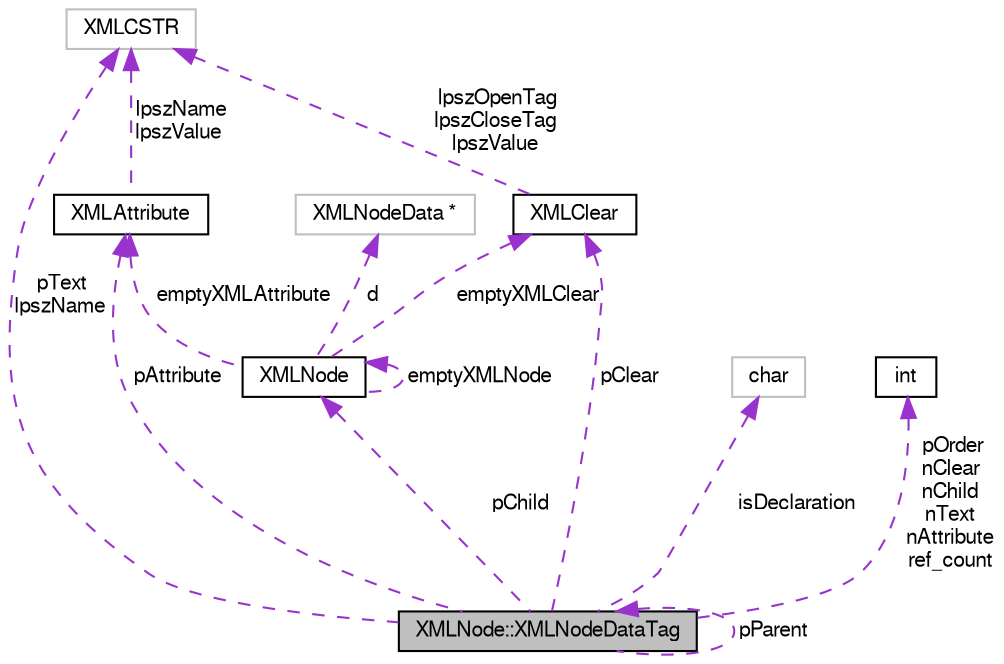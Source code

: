 digraph "XMLNode::XMLNodeDataTag"
{
  bgcolor="transparent";
  edge [fontname="FreeSans",fontsize="10",labelfontname="FreeSans",labelfontsize="10"];
  node [fontname="FreeSans",fontsize="10",shape=record];
  Node1 [label="XMLNode::XMLNodeDataTag",height=0.2,width=0.4,color="black", fillcolor="grey75", style="filled", fontcolor="black"];
  Node1 -> Node1 [dir="back",color="darkorchid3",fontsize="10",style="dashed",label=" pParent" ,fontname="FreeSans"];
  Node2 -> Node1 [dir="back",color="darkorchid3",fontsize="10",style="dashed",label=" pText\nlpszName" ,fontname="FreeSans"];
  Node2 [label="XMLCSTR",height=0.2,width=0.4,color="grey75"];
  Node3 -> Node1 [dir="back",color="darkorchid3",fontsize="10",style="dashed",label=" pChild" ,fontname="FreeSans"];
  Node3 [label="XMLNode",height=0.2,width=0.4,color="black",URL="$structXMLNode.html",tooltip="Main Class representing a XML node. "];
  Node3 -> Node3 [dir="back",color="darkorchid3",fontsize="10",style="dashed",label=" emptyXMLNode" ,fontname="FreeSans"];
  Node4 -> Node3 [dir="back",color="darkorchid3",fontsize="10",style="dashed",label=" emptyXMLAttribute" ,fontname="FreeSans"];
  Node4 [label="XMLAttribute",height=0.2,width=0.4,color="black",URL="$structXMLAttribute.html",tooltip="Structure for XML attribute. "];
  Node2 -> Node4 [dir="back",color="darkorchid3",fontsize="10",style="dashed",label=" lpszName\nlpszValue" ,fontname="FreeSans"];
  Node5 -> Node3 [dir="back",color="darkorchid3",fontsize="10",style="dashed",label=" emptyXMLClear" ,fontname="FreeSans"];
  Node5 [label="XMLClear",height=0.2,width=0.4,color="black",URL="$structXMLClear.html",tooltip="Structure for XML clear (unformatted) node (usually comments) "];
  Node2 -> Node5 [dir="back",color="darkorchid3",fontsize="10",style="dashed",label=" lpszOpenTag\nlpszCloseTag\nlpszValue" ,fontname="FreeSans"];
  Node6 -> Node3 [dir="back",color="darkorchid3",fontsize="10",style="dashed",label=" d" ,fontname="FreeSans"];
  Node6 [label="XMLNodeData *",height=0.2,width=0.4,color="grey75"];
  Node4 -> Node1 [dir="back",color="darkorchid3",fontsize="10",style="dashed",label=" pAttribute" ,fontname="FreeSans"];
  Node5 -> Node1 [dir="back",color="darkorchid3",fontsize="10",style="dashed",label=" pClear" ,fontname="FreeSans"];
  Node7 -> Node1 [dir="back",color="darkorchid3",fontsize="10",style="dashed",label=" isDeclaration" ,fontname="FreeSans"];
  Node7 [label="char",height=0.2,width=0.4,color="grey75"];
  Node8 -> Node1 [dir="back",color="darkorchid3",fontsize="10",style="dashed",label=" pOrder\nnClear\nnChild\nnText\nnAttribute\nref_count" ,fontname="FreeSans"];
  Node8 [label="int",height=0.2,width=0.4,color="black",URL="$classint.html"];
}
